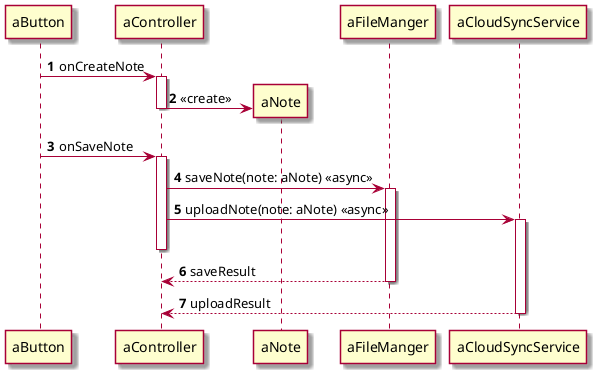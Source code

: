 @startuml

skin rose

autonumber

participant "aButton" as aButton
participant "aController" as aController
participant "aNote" as aNote
participant "aFileManger" as aFileManager
participant "aCloudSyncService" as aCloudSyncService

aButton -> aController: onCreateNote
activate aController
create aNote
aController -> aNote: <<create>>
deactivate aController

aButton -> aController: onSaveNote
activate aController
aController -> aFileManager: saveNote(note: aNote) <<async>>
activate aFileManager
aController -> aCloudSyncService: uploadNote(note: aNote) <<async>>
activate aCloudSyncService
deactivate aController
aFileManager --> aController: saveResult
deactivate aFileManager
aCloudSyncService --> aController: uploadResult
deactivate aCloudSyncService

@enduml